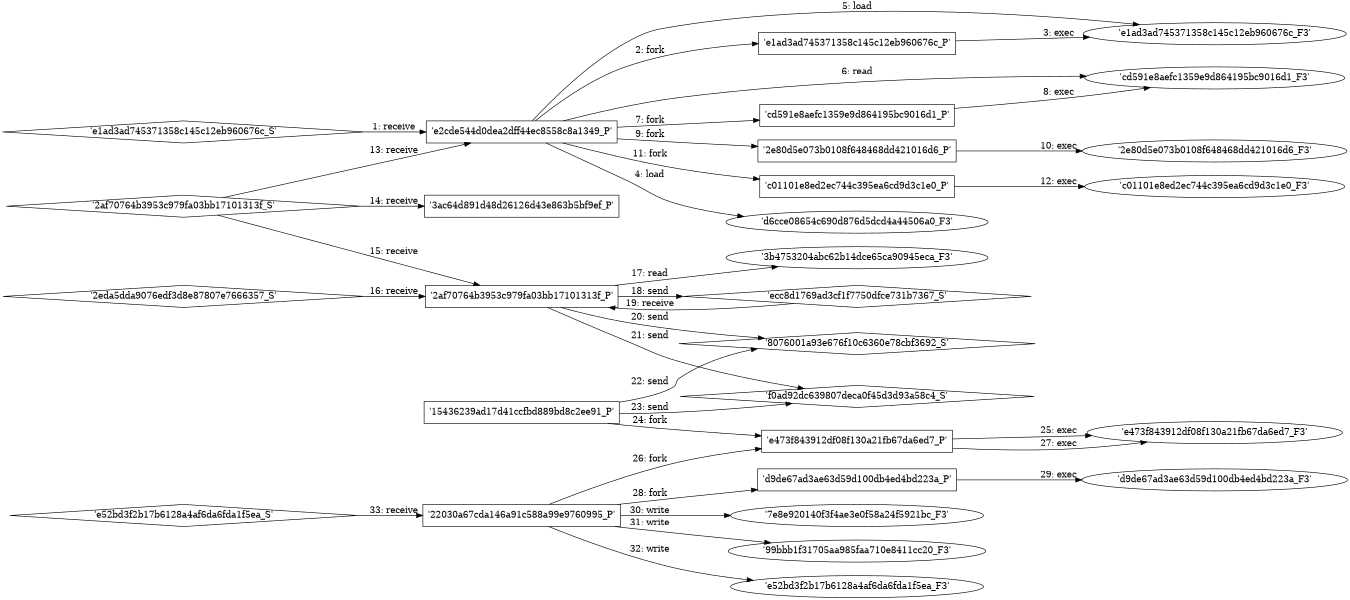 digraph "D:\Learning\Paper\apt\基于CTI的攻击预警\Dataset\攻击图\ASGfromALLCTI\Hook, Line & Sinker Catching Unsuspecting Users Off Guard.dot" {
rankdir="LR"
size="9"
fixedsize="false"
splines="true"
nodesep=0.3
ranksep=0
fontsize=10
overlap="scalexy"
engine= "neato"
	"'e2cde544d0dea2dff44ec8558c8a1349_P'" [node_type=Process shape=box]
	"'e1ad3ad745371358c145c12eb960676c_S'" [node_type=Socket shape=diamond]
	"'e1ad3ad745371358c145c12eb960676c_S'" -> "'e2cde544d0dea2dff44ec8558c8a1349_P'" [label="1: receive"]
	"'e2cde544d0dea2dff44ec8558c8a1349_P'" [node_type=Process shape=box]
	"'e1ad3ad745371358c145c12eb960676c_P'" [node_type=Process shape=box]
	"'e2cde544d0dea2dff44ec8558c8a1349_P'" -> "'e1ad3ad745371358c145c12eb960676c_P'" [label="2: fork"]
	"'e1ad3ad745371358c145c12eb960676c_P'" [node_type=Process shape=box]
	"'e1ad3ad745371358c145c12eb960676c_F3'" [node_type=File shape=ellipse]
	"'e1ad3ad745371358c145c12eb960676c_P'" -> "'e1ad3ad745371358c145c12eb960676c_F3'" [label="3: exec"]
	"'d6cce08654c690d876d5dcd4a44506a0_F3'" [node_type=file shape=ellipse]
	"'e2cde544d0dea2dff44ec8558c8a1349_P'" [node_type=Process shape=box]
	"'e2cde544d0dea2dff44ec8558c8a1349_P'" -> "'d6cce08654c690d876d5dcd4a44506a0_F3'" [label="4: load"]
	"'e1ad3ad745371358c145c12eb960676c_F3'" [node_type=file shape=ellipse]
	"'e2cde544d0dea2dff44ec8558c8a1349_P'" [node_type=Process shape=box]
	"'e2cde544d0dea2dff44ec8558c8a1349_P'" -> "'e1ad3ad745371358c145c12eb960676c_F3'" [label="5: load"]
	"'cd591e8aefc1359e9d864195bc9016d1_F3'" [node_type=file shape=ellipse]
	"'e2cde544d0dea2dff44ec8558c8a1349_P'" [node_type=Process shape=box]
	"'e2cde544d0dea2dff44ec8558c8a1349_P'" -> "'cd591e8aefc1359e9d864195bc9016d1_F3'" [label="6: read"]
	"'e2cde544d0dea2dff44ec8558c8a1349_P'" [node_type=Process shape=box]
	"'cd591e8aefc1359e9d864195bc9016d1_P'" [node_type=Process shape=box]
	"'e2cde544d0dea2dff44ec8558c8a1349_P'" -> "'cd591e8aefc1359e9d864195bc9016d1_P'" [label="7: fork"]
	"'cd591e8aefc1359e9d864195bc9016d1_P'" [node_type=Process shape=box]
	"'cd591e8aefc1359e9d864195bc9016d1_F3'" [node_type=File shape=ellipse]
	"'cd591e8aefc1359e9d864195bc9016d1_P'" -> "'cd591e8aefc1359e9d864195bc9016d1_F3'" [label="8: exec"]
	"'e2cde544d0dea2dff44ec8558c8a1349_P'" [node_type=Process shape=box]
	"'2e80d5e073b0108f648468dd421016d6_P'" [node_type=Process shape=box]
	"'e2cde544d0dea2dff44ec8558c8a1349_P'" -> "'2e80d5e073b0108f648468dd421016d6_P'" [label="9: fork"]
	"'2e80d5e073b0108f648468dd421016d6_P'" [node_type=Process shape=box]
	"'2e80d5e073b0108f648468dd421016d6_F3'" [node_type=File shape=ellipse]
	"'2e80d5e073b0108f648468dd421016d6_P'" -> "'2e80d5e073b0108f648468dd421016d6_F3'" [label="10: exec"]
	"'e2cde544d0dea2dff44ec8558c8a1349_P'" [node_type=Process shape=box]
	"'c01101e8ed2ec744c395ea6cd9d3c1e0_P'" [node_type=Process shape=box]
	"'e2cde544d0dea2dff44ec8558c8a1349_P'" -> "'c01101e8ed2ec744c395ea6cd9d3c1e0_P'" [label="11: fork"]
	"'c01101e8ed2ec744c395ea6cd9d3c1e0_P'" [node_type=Process shape=box]
	"'c01101e8ed2ec744c395ea6cd9d3c1e0_F3'" [node_type=File shape=ellipse]
	"'c01101e8ed2ec744c395ea6cd9d3c1e0_P'" -> "'c01101e8ed2ec744c395ea6cd9d3c1e0_F3'" [label="12: exec"]
	"'e2cde544d0dea2dff44ec8558c8a1349_P'" [node_type=Process shape=box]
	"'2af70764b3953c979fa03bb17101313f_S'" [node_type=Socket shape=diamond]
	"'2af70764b3953c979fa03bb17101313f_S'" -> "'e2cde544d0dea2dff44ec8558c8a1349_P'" [label="13: receive"]
	"'3ac64d891d48d26126d43e863b5bf9ef_P'" [node_type=Process shape=box]
	"'2af70764b3953c979fa03bb17101313f_S'" [node_type=Socket shape=diamond]
	"'2af70764b3953c979fa03bb17101313f_S'" -> "'3ac64d891d48d26126d43e863b5bf9ef_P'" [label="14: receive"]
	"'2af70764b3953c979fa03bb17101313f_P'" [node_type=Process shape=box]
	"'2af70764b3953c979fa03bb17101313f_S'" [node_type=Socket shape=diamond]
	"'2af70764b3953c979fa03bb17101313f_S'" -> "'2af70764b3953c979fa03bb17101313f_P'" [label="15: receive"]
	"'2af70764b3953c979fa03bb17101313f_P'" [node_type=Process shape=box]
	"'2eda5dda9076edf3d8e87807e7666357_S'" [node_type=Socket shape=diamond]
	"'2eda5dda9076edf3d8e87807e7666357_S'" -> "'2af70764b3953c979fa03bb17101313f_P'" [label="16: receive"]
	"'3b4753204abc62b14dce65ca90945eca_F3'" [node_type=file shape=ellipse]
	"'2af70764b3953c979fa03bb17101313f_P'" [node_type=Process shape=box]
	"'2af70764b3953c979fa03bb17101313f_P'" -> "'3b4753204abc62b14dce65ca90945eca_F3'" [label="17: read"]
	"'ecc8d1769ad3cf1f7750dfce731b7367_S'" [node_type=Socket shape=diamond]
	"'2af70764b3953c979fa03bb17101313f_P'" [node_type=Process shape=box]
	"'2af70764b3953c979fa03bb17101313f_P'" -> "'ecc8d1769ad3cf1f7750dfce731b7367_S'" [label="18: send"]
	"'ecc8d1769ad3cf1f7750dfce731b7367_S'" -> "'2af70764b3953c979fa03bb17101313f_P'" [label="19: receive"]
	"'8076001a93e676f10c6360e78cbf3692_S'" [node_type=Socket shape=diamond]
	"'2af70764b3953c979fa03bb17101313f_P'" [node_type=Process shape=box]
	"'2af70764b3953c979fa03bb17101313f_P'" -> "'8076001a93e676f10c6360e78cbf3692_S'" [label="20: send"]
	"'f0ad92dc639807deca0f45d3d93a58c4_S'" [node_type=Socket shape=diamond]
	"'2af70764b3953c979fa03bb17101313f_P'" [node_type=Process shape=box]
	"'2af70764b3953c979fa03bb17101313f_P'" -> "'f0ad92dc639807deca0f45d3d93a58c4_S'" [label="21: send"]
	"'8076001a93e676f10c6360e78cbf3692_S'" [node_type=Socket shape=diamond]
	"'15436239ad17d41ccfbd889bd8c2ee91_P'" [node_type=Process shape=box]
	"'15436239ad17d41ccfbd889bd8c2ee91_P'" -> "'8076001a93e676f10c6360e78cbf3692_S'" [label="22: send"]
	"'f0ad92dc639807deca0f45d3d93a58c4_S'" [node_type=Socket shape=diamond]
	"'15436239ad17d41ccfbd889bd8c2ee91_P'" [node_type=Process shape=box]
	"'15436239ad17d41ccfbd889bd8c2ee91_P'" -> "'f0ad92dc639807deca0f45d3d93a58c4_S'" [label="23: send"]
	"'15436239ad17d41ccfbd889bd8c2ee91_P'" [node_type=Process shape=box]
	"'e473f843912df08f130a21fb67da6ed7_P'" [node_type=Process shape=box]
	"'15436239ad17d41ccfbd889bd8c2ee91_P'" -> "'e473f843912df08f130a21fb67da6ed7_P'" [label="24: fork"]
	"'e473f843912df08f130a21fb67da6ed7_P'" [node_type=Process shape=box]
	"'e473f843912df08f130a21fb67da6ed7_F3'" [node_type=File shape=ellipse]
	"'e473f843912df08f130a21fb67da6ed7_P'" -> "'e473f843912df08f130a21fb67da6ed7_F3'" [label="25: exec"]
	"'22030a67cda146a91c588a99e9760995_P'" [node_type=Process shape=box]
	"'e473f843912df08f130a21fb67da6ed7_P'" [node_type=Process shape=box]
	"'22030a67cda146a91c588a99e9760995_P'" -> "'e473f843912df08f130a21fb67da6ed7_P'" [label="26: fork"]
	"'e473f843912df08f130a21fb67da6ed7_P'" [node_type=Process shape=box]
	"'e473f843912df08f130a21fb67da6ed7_F3'" [node_type=File shape=ellipse]
	"'e473f843912df08f130a21fb67da6ed7_P'" -> "'e473f843912df08f130a21fb67da6ed7_F3'" [label="27: exec"]
	"'22030a67cda146a91c588a99e9760995_P'" [node_type=Process shape=box]
	"'d9de67ad3ae63d59d100db4ed4bd223a_P'" [node_type=Process shape=box]
	"'22030a67cda146a91c588a99e9760995_P'" -> "'d9de67ad3ae63d59d100db4ed4bd223a_P'" [label="28: fork"]
	"'d9de67ad3ae63d59d100db4ed4bd223a_P'" [node_type=Process shape=box]
	"'d9de67ad3ae63d59d100db4ed4bd223a_F3'" [node_type=File shape=ellipse]
	"'d9de67ad3ae63d59d100db4ed4bd223a_P'" -> "'d9de67ad3ae63d59d100db4ed4bd223a_F3'" [label="29: exec"]
	"'7e8e920140f3f4ae3e0f58a24f5921bc_F3'" [node_type=file shape=ellipse]
	"'22030a67cda146a91c588a99e9760995_P'" [node_type=Process shape=box]
	"'22030a67cda146a91c588a99e9760995_P'" -> "'7e8e920140f3f4ae3e0f58a24f5921bc_F3'" [label="30: write"]
	"'99bbb1f31705aa985faa710e8411cc20_F3'" [node_type=file shape=ellipse]
	"'22030a67cda146a91c588a99e9760995_P'" [node_type=Process shape=box]
	"'22030a67cda146a91c588a99e9760995_P'" -> "'99bbb1f31705aa985faa710e8411cc20_F3'" [label="31: write"]
	"'e52bd3f2b17b6128a4af6da6fda1f5ea_F3'" [node_type=file shape=ellipse]
	"'22030a67cda146a91c588a99e9760995_P'" [node_type=Process shape=box]
	"'22030a67cda146a91c588a99e9760995_P'" -> "'e52bd3f2b17b6128a4af6da6fda1f5ea_F3'" [label="32: write"]
	"'22030a67cda146a91c588a99e9760995_P'" [node_type=Process shape=box]
	"'e52bd3f2b17b6128a4af6da6fda1f5ea_S'" [node_type=Socket shape=diamond]
	"'e52bd3f2b17b6128a4af6da6fda1f5ea_S'" -> "'22030a67cda146a91c588a99e9760995_P'" [label="33: receive"]
}
